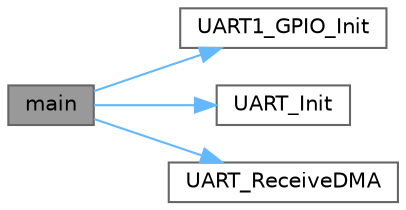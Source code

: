 digraph "main"
{
 // LATEX_PDF_SIZE
  bgcolor="transparent";
  edge [fontname=Helvetica,fontsize=10,labelfontname=Helvetica,labelfontsize=10];
  node [fontname=Helvetica,fontsize=10,shape=box,height=0.2,width=0.4];
  rankdir="LR";
  Node1 [id="Node000001",label="main",height=0.2,width=0.4,color="gray40", fillcolor="grey60", style="filled", fontcolor="black",tooltip="Main application entry point."];
  Node1 -> Node2 [id="edge1_Node000001_Node000002",color="steelblue1",style="solid",tooltip=" "];
  Node2 [id="Node000002",label="UART1_GPIO_Init",height=0.2,width=0.4,color="grey40", fillcolor="white", style="filled",URL="$d0/d29/main_8c.html#a80c5daca6a68151c1ae2e64e8dc57f22",tooltip="Initialize GPIO pins for USART1."];
  Node1 -> Node3 [id="edge2_Node000001_Node000003",color="steelblue1",style="solid",tooltip=" "];
  Node3 [id="Node000003",label="UART_Init",height=0.2,width=0.4,color="grey40", fillcolor="white", style="filled",URL="$d1/d87/uart_8c.html#a61a37e10fa9213b30b3b9ea56d4a6a52",tooltip="Initialize UART peripheral with given handle."];
  Node1 -> Node4 [id="edge3_Node000001_Node000004",color="steelblue1",style="solid",tooltip=" "];
  Node4 [id="Node000004",label="UART_ReceiveDMA",height=0.2,width=0.4,color="grey40", fillcolor="white", style="filled",URL="$d1/d87/uart_8c.html#a603d71c277d201f0f958dcbf883616eb",tooltip="Receive data via UART using DMA."];
}
